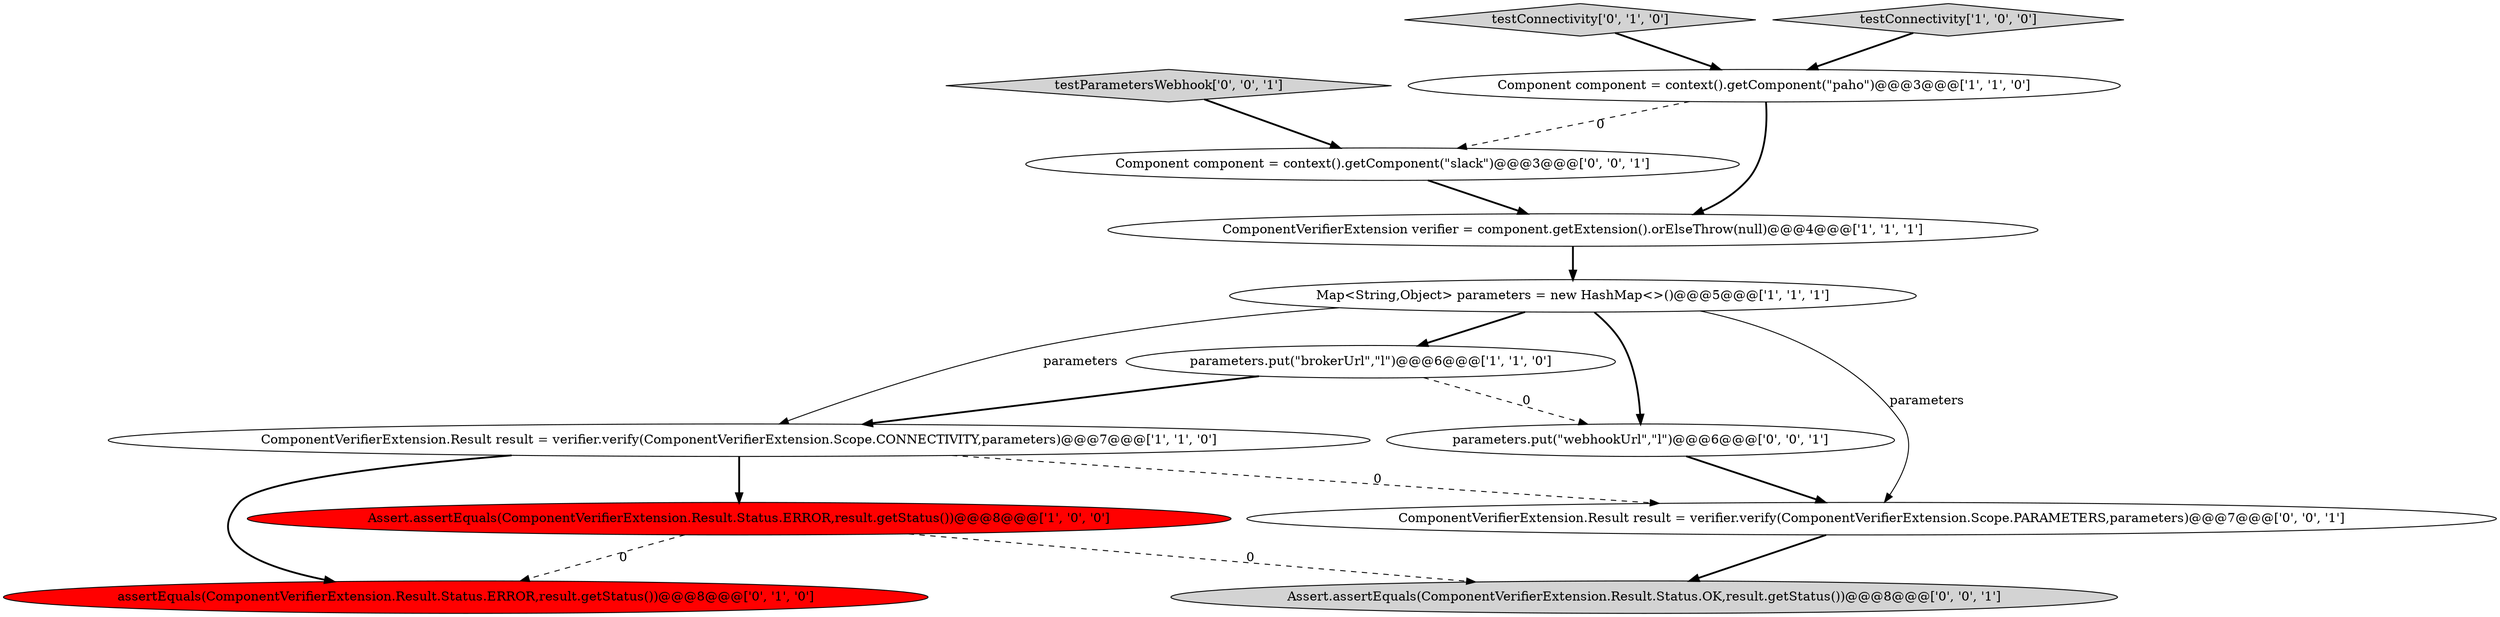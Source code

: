 digraph {
11 [style = filled, label = "ComponentVerifierExtension.Result result = verifier.verify(ComponentVerifierExtension.Scope.PARAMETERS,parameters)@@@7@@@['0', '0', '1']", fillcolor = white, shape = ellipse image = "AAA0AAABBB3BBB"];
12 [style = filled, label = "testParametersWebhook['0', '0', '1']", fillcolor = lightgray, shape = diamond image = "AAA0AAABBB3BBB"];
7 [style = filled, label = "testConnectivity['0', '1', '0']", fillcolor = lightgray, shape = diamond image = "AAA0AAABBB2BBB"];
1 [style = filled, label = "ComponentVerifierExtension verifier = component.getExtension().orElseThrow(null)@@@4@@@['1', '1', '1']", fillcolor = white, shape = ellipse image = "AAA0AAABBB1BBB"];
9 [style = filled, label = "parameters.put(\"webhookUrl\",\"l\")@@@6@@@['0', '0', '1']", fillcolor = white, shape = ellipse image = "AAA0AAABBB3BBB"];
8 [style = filled, label = "assertEquals(ComponentVerifierExtension.Result.Status.ERROR,result.getStatus())@@@8@@@['0', '1', '0']", fillcolor = red, shape = ellipse image = "AAA1AAABBB2BBB"];
0 [style = filled, label = "Component component = context().getComponent(\"paho\")@@@3@@@['1', '1', '0']", fillcolor = white, shape = ellipse image = "AAA0AAABBB1BBB"];
13 [style = filled, label = "Component component = context().getComponent(\"slack\")@@@3@@@['0', '0', '1']", fillcolor = white, shape = ellipse image = "AAA0AAABBB3BBB"];
3 [style = filled, label = "Assert.assertEquals(ComponentVerifierExtension.Result.Status.ERROR,result.getStatus())@@@8@@@['1', '0', '0']", fillcolor = red, shape = ellipse image = "AAA1AAABBB1BBB"];
2 [style = filled, label = "ComponentVerifierExtension.Result result = verifier.verify(ComponentVerifierExtension.Scope.CONNECTIVITY,parameters)@@@7@@@['1', '1', '0']", fillcolor = white, shape = ellipse image = "AAA0AAABBB1BBB"];
10 [style = filled, label = "Assert.assertEquals(ComponentVerifierExtension.Result.Status.OK,result.getStatus())@@@8@@@['0', '0', '1']", fillcolor = lightgray, shape = ellipse image = "AAA0AAABBB3BBB"];
5 [style = filled, label = "Map<String,Object> parameters = new HashMap<>()@@@5@@@['1', '1', '1']", fillcolor = white, shape = ellipse image = "AAA0AAABBB1BBB"];
6 [style = filled, label = "parameters.put(\"brokerUrl\",\"l\")@@@6@@@['1', '1', '0']", fillcolor = white, shape = ellipse image = "AAA0AAABBB1BBB"];
4 [style = filled, label = "testConnectivity['1', '0', '0']", fillcolor = lightgray, shape = diamond image = "AAA0AAABBB1BBB"];
1->5 [style = bold, label=""];
3->8 [style = dashed, label="0"];
12->13 [style = bold, label=""];
2->11 [style = dashed, label="0"];
7->0 [style = bold, label=""];
3->10 [style = dashed, label="0"];
5->6 [style = bold, label=""];
9->11 [style = bold, label=""];
5->9 [style = bold, label=""];
11->10 [style = bold, label=""];
5->11 [style = solid, label="parameters"];
0->1 [style = bold, label=""];
2->8 [style = bold, label=""];
13->1 [style = bold, label=""];
0->13 [style = dashed, label="0"];
2->3 [style = bold, label=""];
4->0 [style = bold, label=""];
5->2 [style = solid, label="parameters"];
6->9 [style = dashed, label="0"];
6->2 [style = bold, label=""];
}

